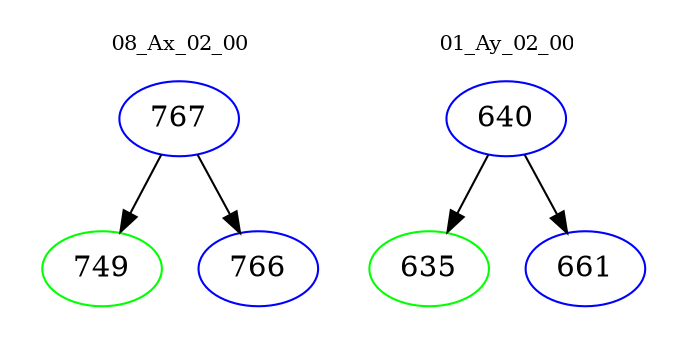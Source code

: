 digraph{
subgraph cluster_0 {
color = white
label = "08_Ax_02_00";
fontsize=10;
T0_767 [label="767", color="blue"]
T0_767 -> T0_749 [color="black"]
T0_749 [label="749", color="green"]
T0_767 -> T0_766 [color="black"]
T0_766 [label="766", color="blue"]
}
subgraph cluster_1 {
color = white
label = "01_Ay_02_00";
fontsize=10;
T1_640 [label="640", color="blue"]
T1_640 -> T1_635 [color="black"]
T1_635 [label="635", color="green"]
T1_640 -> T1_661 [color="black"]
T1_661 [label="661", color="blue"]
}
}
